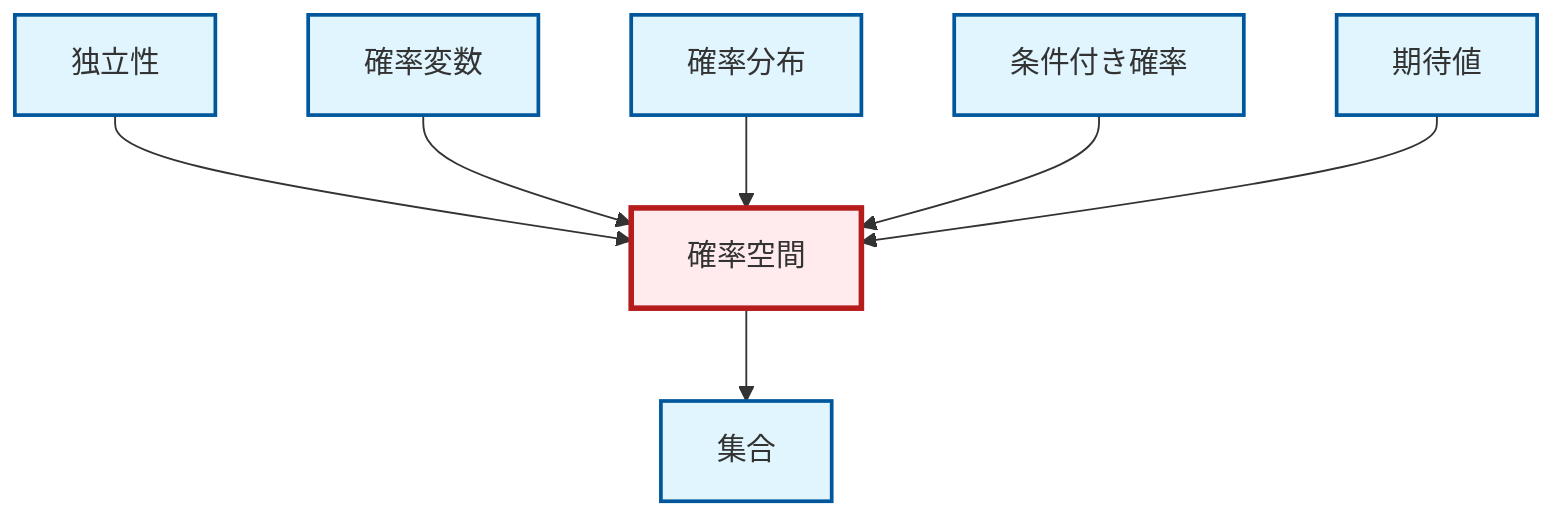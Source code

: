 graph TD
    classDef definition fill:#e1f5fe,stroke:#01579b,stroke-width:2px
    classDef theorem fill:#f3e5f5,stroke:#4a148c,stroke-width:2px
    classDef axiom fill:#fff3e0,stroke:#e65100,stroke-width:2px
    classDef example fill:#e8f5e9,stroke:#1b5e20,stroke-width:2px
    classDef current fill:#ffebee,stroke:#b71c1c,stroke-width:3px
    def-conditional-probability["条件付き確率"]:::definition
    def-set["集合"]:::definition
    def-expectation["期待値"]:::definition
    def-random-variable["確率変数"]:::definition
    def-independence["独立性"]:::definition
    def-probability-distribution["確率分布"]:::definition
    def-probability-space["確率空間"]:::definition
    def-independence --> def-probability-space
    def-random-variable --> def-probability-space
    def-probability-space --> def-set
    def-probability-distribution --> def-probability-space
    def-conditional-probability --> def-probability-space
    def-expectation --> def-probability-space
    class def-probability-space current